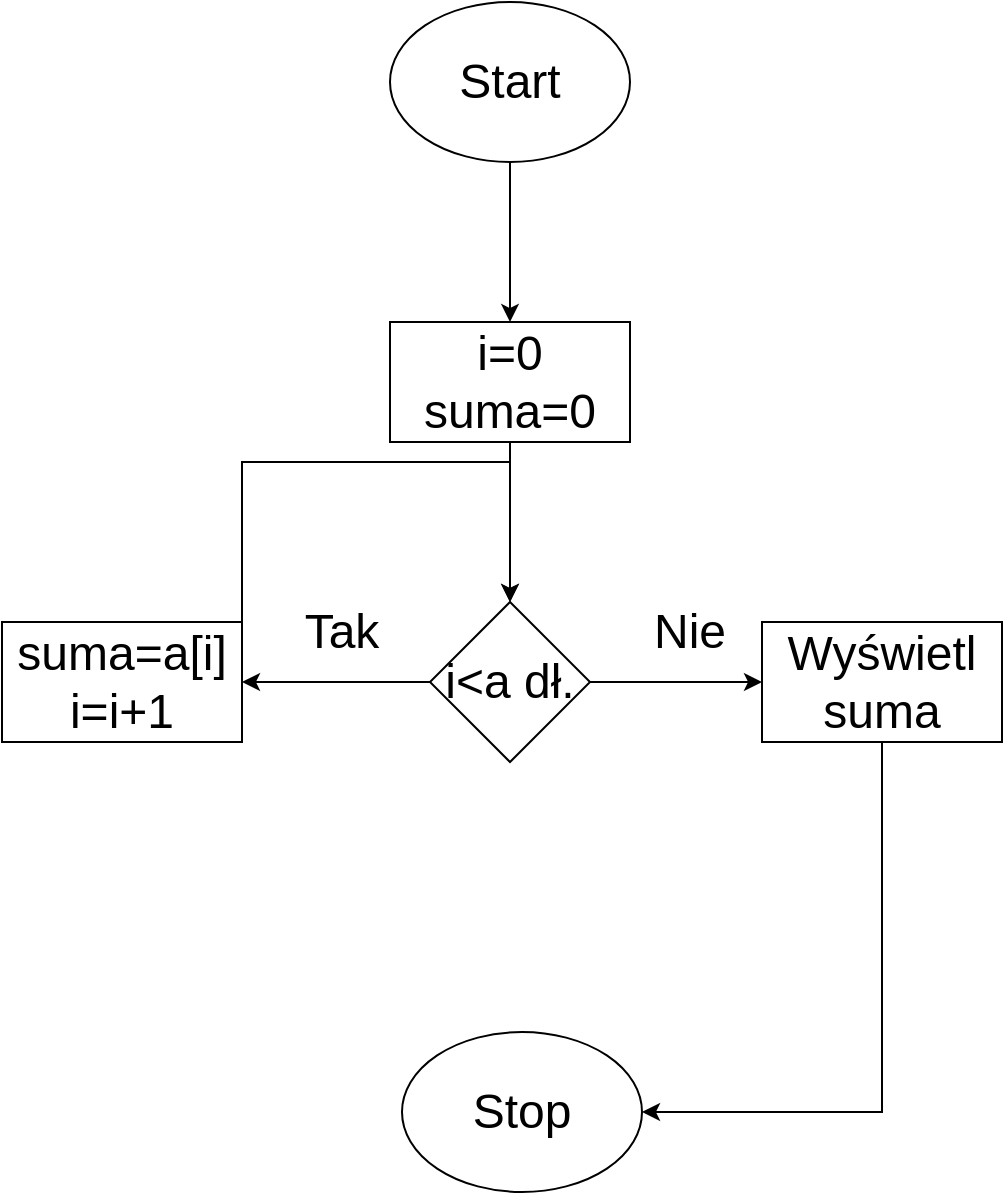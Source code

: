 <mxfile version="20.8.20" type="github">
  <diagram name="Strona-1" id="31qGQz1DrWz9XuLw_kBV">
    <mxGraphModel dx="1434" dy="796" grid="1" gridSize="10" guides="1" tooltips="1" connect="1" arrows="1" fold="1" page="1" pageScale="1" pageWidth="827" pageHeight="1169" background="none" math="0" shadow="0">
      <root>
        <mxCell id="0" />
        <mxCell id="1" parent="0" />
        <mxCell id="LXjFf2Lf1tiKYIsnBULI-1" value="Stop" style="ellipse;whiteSpace=wrap;html=1;fontSize=24;" vertex="1" parent="1">
          <mxGeometry x="360" y="545" width="120" height="80" as="geometry" />
        </mxCell>
        <mxCell id="LXjFf2Lf1tiKYIsnBULI-4" style="edgeStyle=orthogonalEdgeStyle;rounded=0;orthogonalLoop=1;jettySize=auto;html=1;entryX=0.5;entryY=0;entryDx=0;entryDy=0;fontSize=24;" edge="1" parent="1" source="LXjFf2Lf1tiKYIsnBULI-2" target="LXjFf2Lf1tiKYIsnBULI-3">
          <mxGeometry relative="1" as="geometry" />
        </mxCell>
        <mxCell id="LXjFf2Lf1tiKYIsnBULI-2" value="Start" style="ellipse;whiteSpace=wrap;html=1;fontSize=24;" vertex="1" parent="1">
          <mxGeometry x="354" y="30" width="120" height="80" as="geometry" />
        </mxCell>
        <mxCell id="LXjFf2Lf1tiKYIsnBULI-8" style="edgeStyle=orthogonalEdgeStyle;rounded=0;orthogonalLoop=1;jettySize=auto;html=1;entryX=0.5;entryY=0;entryDx=0;entryDy=0;fontSize=24;" edge="1" parent="1" source="LXjFf2Lf1tiKYIsnBULI-3" target="LXjFf2Lf1tiKYIsnBULI-6">
          <mxGeometry relative="1" as="geometry" />
        </mxCell>
        <mxCell id="LXjFf2Lf1tiKYIsnBULI-3" value="i=0&lt;br&gt;suma=0" style="rounded=0;whiteSpace=wrap;html=1;fontSize=24;" vertex="1" parent="1">
          <mxGeometry x="354" y="190" width="120" height="60" as="geometry" />
        </mxCell>
        <mxCell id="LXjFf2Lf1tiKYIsnBULI-9" style="edgeStyle=orthogonalEdgeStyle;rounded=0;orthogonalLoop=1;jettySize=auto;html=1;entryX=1;entryY=0.5;entryDx=0;entryDy=0;fontSize=24;" edge="1" parent="1" source="LXjFf2Lf1tiKYIsnBULI-6" target="LXjFf2Lf1tiKYIsnBULI-7">
          <mxGeometry relative="1" as="geometry" />
        </mxCell>
        <mxCell id="LXjFf2Lf1tiKYIsnBULI-14" style="edgeStyle=orthogonalEdgeStyle;rounded=0;orthogonalLoop=1;jettySize=auto;html=1;fontSize=24;entryX=0;entryY=0.5;entryDx=0;entryDy=0;" edge="1" parent="1" source="LXjFf2Lf1tiKYIsnBULI-6" target="LXjFf2Lf1tiKYIsnBULI-19">
          <mxGeometry relative="1" as="geometry">
            <mxPoint x="534" y="370" as="targetPoint" />
          </mxGeometry>
        </mxCell>
        <mxCell id="LXjFf2Lf1tiKYIsnBULI-6" value="i&amp;lt;a dł." style="rhombus;whiteSpace=wrap;html=1;fontSize=24;" vertex="1" parent="1">
          <mxGeometry x="374" y="330" width="80" height="80" as="geometry" />
        </mxCell>
        <mxCell id="LXjFf2Lf1tiKYIsnBULI-10" style="edgeStyle=orthogonalEdgeStyle;rounded=0;orthogonalLoop=1;jettySize=auto;html=1;fontSize=24;entryX=0.5;entryY=0;entryDx=0;entryDy=0;" edge="1" parent="1" source="LXjFf2Lf1tiKYIsnBULI-7" target="LXjFf2Lf1tiKYIsnBULI-6">
          <mxGeometry relative="1" as="geometry">
            <mxPoint x="410" y="260" as="targetPoint" />
            <Array as="points">
              <mxPoint x="280" y="260" />
              <mxPoint x="414" y="260" />
            </Array>
          </mxGeometry>
        </mxCell>
        <mxCell id="LXjFf2Lf1tiKYIsnBULI-7" value="suma=a[i]&lt;br&gt;i=i+1" style="rounded=0;whiteSpace=wrap;html=1;fontSize=24;" vertex="1" parent="1">
          <mxGeometry x="160" y="340" width="120" height="60" as="geometry" />
        </mxCell>
        <mxCell id="LXjFf2Lf1tiKYIsnBULI-11" value="Tak" style="text;html=1;strokeColor=none;fillColor=none;align=center;verticalAlign=middle;whiteSpace=wrap;rounded=0;fontSize=24;" vertex="1" parent="1">
          <mxGeometry x="300" y="330" width="60" height="30" as="geometry" />
        </mxCell>
        <mxCell id="LXjFf2Lf1tiKYIsnBULI-12" value="Nie" style="text;html=1;strokeColor=none;fillColor=none;align=center;verticalAlign=middle;whiteSpace=wrap;rounded=0;fontSize=24;" vertex="1" parent="1">
          <mxGeometry x="474" y="330" width="60" height="30" as="geometry" />
        </mxCell>
        <mxCell id="LXjFf2Lf1tiKYIsnBULI-21" style="edgeStyle=orthogonalEdgeStyle;rounded=0;orthogonalLoop=1;jettySize=auto;html=1;exitX=0.5;exitY=1;exitDx=0;exitDy=0;entryX=1;entryY=0.5;entryDx=0;entryDy=0;fontSize=24;" edge="1" parent="1" source="LXjFf2Lf1tiKYIsnBULI-19" target="LXjFf2Lf1tiKYIsnBULI-1">
          <mxGeometry relative="1" as="geometry" />
        </mxCell>
        <mxCell id="LXjFf2Lf1tiKYIsnBULI-19" value="Wyświetl suma" style="rounded=0;whiteSpace=wrap;html=1;fontSize=24;" vertex="1" parent="1">
          <mxGeometry x="540" y="340" width="120" height="60" as="geometry" />
        </mxCell>
      </root>
    </mxGraphModel>
  </diagram>
</mxfile>
